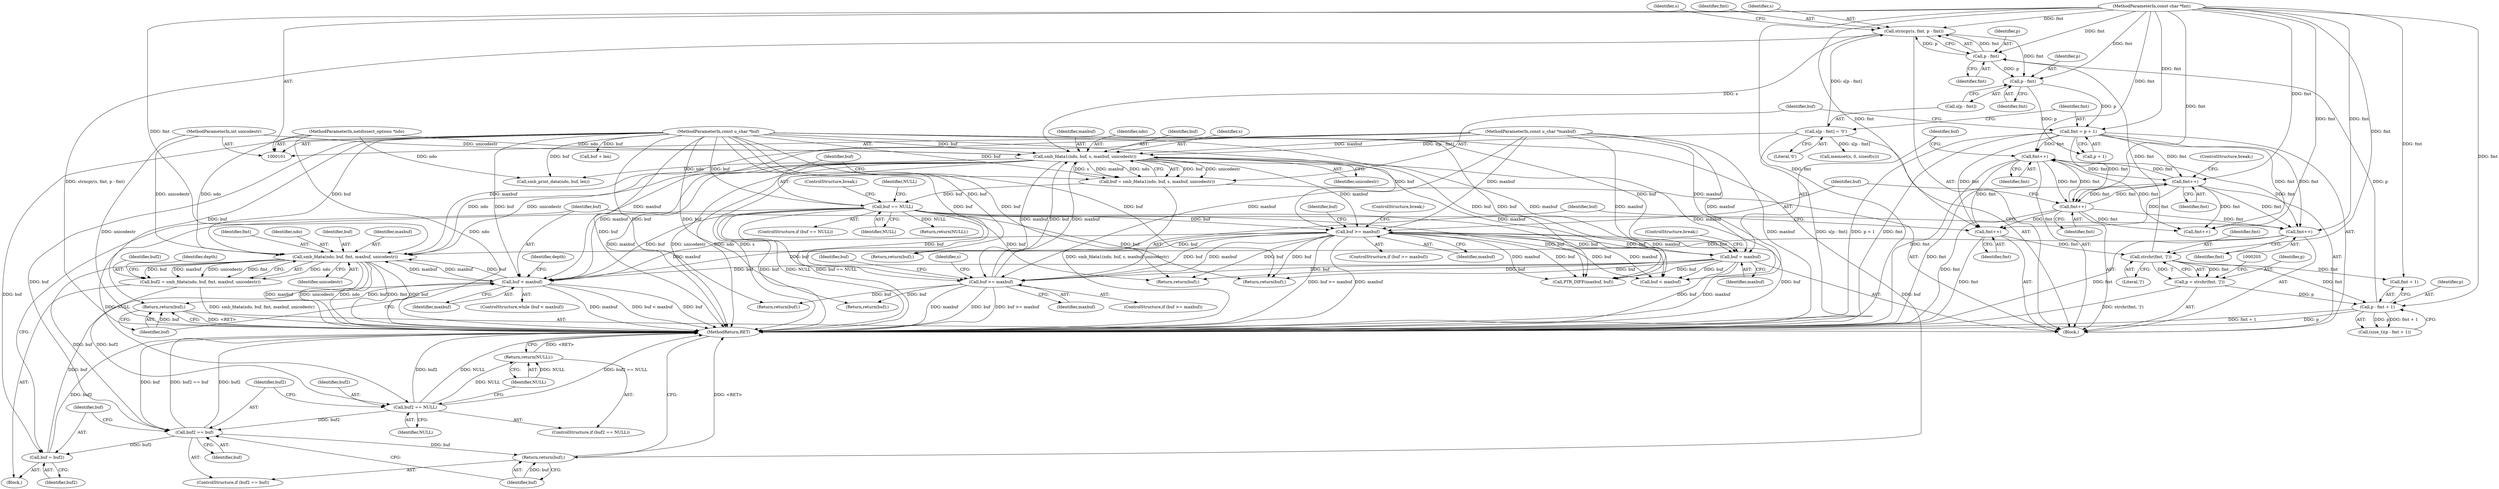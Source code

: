 digraph "0_tcpdump_24182d959f661327525a20d9a94c98a8ec016778@pointer" {
"1000135" [label="(Call,smb_fdata(ndo, buf, fmt, maxbuf, unicodestr))"];
"1000236" [label="(Call,smb_fdata1(ndo, buf, s, maxbuf, unicodestr))"];
"1000102" [label="(MethodParameterIn,netdissect_options *ndo)"];
"1000187" [label="(Call,buf >= maxbuf)"];
"1000243" [label="(Call,buf == NULL)"];
"1000234" [label="(Call,buf = smb_fdata1(ndo, buf, s, maxbuf, unicodestr))"];
"1000103" [label="(MethodParameterIn,const u_char *buf)"];
"1000173" [label="(Call,buf = maxbuf)"];
"1000164" [label="(Call,buf >= maxbuf)"];
"1000105" [label="(MethodParameterIn,const u_char *maxbuf)"];
"1000222" [label="(Call,s[p - fmt] = '\0')"];
"1000216" [label="(Call,strncpy(s, fmt, p - fmt))"];
"1000219" [label="(Call,p - fmt)"];
"1000206" [label="(Call,p - fmt + 1)"];
"1000197" [label="(Call,p = strchr(fmt, ']'))"];
"1000199" [label="(Call,strchr(fmt, ']'))"];
"1000184" [label="(Call,fmt++)"];
"1000171" [label="(Call,fmt++)"];
"1000257" [label="(Call,fmt++)"];
"1000229" [label="(Call,fmt = p + 1)"];
"1000225" [label="(Call,p - fmt)"];
"1000104" [label="(MethodParameterIn,const char *fmt)"];
"1000161" [label="(Call,fmt++)"];
"1000106" [label="(MethodParameterIn,int unicodestr)"];
"1000126" [label="(Call,buf < maxbuf)"];
"1000155" [label="(Call,buf = buf2)"];
"1000150" [label="(Call,buf2 == buf)"];
"1000144" [label="(Call,buf2 == NULL)"];
"1000133" [label="(Call,buf2 = smb_fdata(ndo, buf, fmt, maxbuf, unicodestr))"];
"1000135" [label="(Call,smb_fdata(ndo, buf, fmt, maxbuf, unicodestr))"];
"1000123" [label="(Call,fmt++)"];
"1000147" [label="(Return,return(NULL);)"];
"1000153" [label="(Return,return(buf);)"];
"1000158" [label="(Return,return(buf);)"];
"1000136" [label="(Identifier,ndo)"];
"1000231" [label="(Call,p + 1)"];
"1000180" [label="(Return,return(buf);)"];
"1000200" [label="(Identifier,fmt)"];
"1000242" [label="(ControlStructure,if (buf == NULL))"];
"1000171" [label="(Call,fmt++)"];
"1000226" [label="(Identifier,p)"];
"1000241" [label="(Identifier,unicodestr)"];
"1000191" [label="(Identifier,buf)"];
"1000161" [label="(Call,fmt++)"];
"1000103" [label="(MethodParameterIn,const u_char *buf)"];
"1000134" [label="(Identifier,buf2)"];
"1000257" [label="(Call,fmt++)"];
"1000243" [label="(Call,buf == NULL)"];
"1000290" [label="(Return,return(buf);)"];
"1000224" [label="(Identifier,s)"];
"1000147" [label="(Return,return(NULL);)"];
"1000219" [label="(Call,p - fmt)"];
"1000168" [label="(Identifier,buf)"];
"1000247" [label="(Identifier,NULL)"];
"1000282" [label="(Call,smb_print_data(ndo, buf, len))"];
"1000157" [label="(Identifier,buf2)"];
"1000220" [label="(Identifier,p)"];
"1000140" [label="(Identifier,unicodestr)"];
"1000292" [label="(MethodReturn,RET)"];
"1000137" [label="(Identifier,buf)"];
"1000173" [label="(Call,buf = maxbuf)"];
"1000156" [label="(Identifier,buf)"];
"1000216" [label="(Call,strncpy(s, fmt, p - fmt))"];
"1000222" [label="(Call,s[p - fmt] = '\0')"];
"1000104" [label="(MethodParameterIn,const char *fmt)"];
"1000185" [label="(Identifier,fmt)"];
"1000227" [label="(Identifier,fmt)"];
"1000245" [label="(Identifier,NULL)"];
"1000133" [label="(Call,buf2 = smb_fdata(ndo, buf, fmt, maxbuf, unicodestr))"];
"1000164" [label="(Call,buf >= maxbuf)"];
"1000154" [label="(Identifier,buf)"];
"1000246" [label="(Return,return(NULL);)"];
"1000201" [label="(Literal,']')"];
"1000129" [label="(Block,)"];
"1000187" [label="(Call,buf >= maxbuf)"];
"1000123" [label="(Call,fmt++)"];
"1000127" [label="(Identifier,buf)"];
"1000192" [label="(Call,memset(s, 0, sizeof(s)))"];
"1000244" [label="(Identifier,buf)"];
"1000146" [label="(Identifier,NULL)"];
"1000139" [label="(Identifier,maxbuf)"];
"1000106" [label="(MethodParameterIn,int unicodestr)"];
"1000128" [label="(Identifier,maxbuf)"];
"1000190" [label="(Return,return(buf);)"];
"1000218" [label="(Identifier,fmt)"];
"1000149" [label="(ControlStructure,if (buf2 == buf))"];
"1000102" [label="(MethodParameterIn,netdissect_options *ndo)"];
"1000172" [label="(Identifier,fmt)"];
"1000184" [label="(Call,fmt++)"];
"1000225" [label="(Call,p - fmt)"];
"1000206" [label="(Call,p - fmt + 1)"];
"1000223" [label="(Call,s[p - fmt])"];
"1000264" [label="(Call,buf < maxbuf)"];
"1000105" [label="(MethodParameterIn,const u_char *maxbuf)"];
"1000126" [label="(Call,buf < maxbuf)"];
"1000259" [label="(ControlStructure,break;)"];
"1000153" [label="(Return,return(buf);)"];
"1000159" [label="(Identifier,buf)"];
"1000198" [label="(Identifier,p)"];
"1000167" [label="(Return,return(buf);)"];
"1000214" [label="(Return,return(buf);)"];
"1000138" [label="(Identifier,fmt)"];
"1000169" [label="(ControlStructure,break;)"];
"1000258" [label="(Identifier,fmt)"];
"1000178" [label="(Call,fmt++)"];
"1000239" [label="(Identifier,s)"];
"1000166" [label="(Identifier,maxbuf)"];
"1000148" [label="(Identifier,NULL)"];
"1000186" [label="(ControlStructure,if (buf >= maxbuf))"];
"1000151" [label="(Identifier,buf2)"];
"1000236" [label="(Call,smb_fdata1(ndo, buf, s, maxbuf, unicodestr))"];
"1000207" [label="(Identifier,p)"];
"1000197" [label="(Call,p = strchr(fmt, ']'))"];
"1000125" [label="(ControlStructure,while (buf < maxbuf))"];
"1000199" [label="(Call,strchr(fmt, ']'))"];
"1000230" [label="(Identifier,fmt)"];
"1000204" [label="(Call,(size_t)(p - fmt + 1))"];
"1000234" [label="(Call,buf = smb_fdata1(ndo, buf, s, maxbuf, unicodestr))"];
"1000228" [label="(Literal,'\0')"];
"1000150" [label="(Call,buf2 == buf)"];
"1000165" [label="(Identifier,buf)"];
"1000162" [label="(Identifier,fmt)"];
"1000271" [label="(Call,PTR_DIFF(maxbuf, buf))"];
"1000145" [label="(Identifier,buf2)"];
"1000135" [label="(Call,smb_fdata(ndo, buf, fmt, maxbuf, unicodestr))"];
"1000176" [label="(ControlStructure,break;)"];
"1000124" [label="(Identifier,fmt)"];
"1000229" [label="(Call,fmt = p + 1)"];
"1000143" [label="(ControlStructure,if (buf2 == NULL))"];
"1000235" [label="(Identifier,buf)"];
"1000163" [label="(ControlStructure,if (buf >= maxbuf))"];
"1000158" [label="(Return,return(buf);)"];
"1000189" [label="(Identifier,maxbuf)"];
"1000174" [label="(Identifier,buf)"];
"1000240" [label="(Identifier,maxbuf)"];
"1000155" [label="(Call,buf = buf2)"];
"1000221" [label="(Identifier,fmt)"];
"1000121" [label="(Block,)"];
"1000287" [label="(Call,buf + len)"];
"1000237" [label="(Identifier,ndo)"];
"1000217" [label="(Identifier,s)"];
"1000188" [label="(Identifier,buf)"];
"1000175" [label="(Identifier,maxbuf)"];
"1000238" [label="(Identifier,buf)"];
"1000142" [label="(Identifier,depth)"];
"1000193" [label="(Identifier,s)"];
"1000248" [label="(ControlStructure,break;)"];
"1000208" [label="(Call,fmt + 1)"];
"1000144" [label="(Call,buf2 == NULL)"];
"1000152" [label="(Identifier,buf)"];
"1000132" [label="(Identifier,depth)"];
"1000135" -> "1000133"  [label="AST: "];
"1000135" -> "1000140"  [label="CFG: "];
"1000136" -> "1000135"  [label="AST: "];
"1000137" -> "1000135"  [label="AST: "];
"1000138" -> "1000135"  [label="AST: "];
"1000139" -> "1000135"  [label="AST: "];
"1000140" -> "1000135"  [label="AST: "];
"1000133" -> "1000135"  [label="CFG: "];
"1000135" -> "1000292"  [label="DDG: maxbuf"];
"1000135" -> "1000292"  [label="DDG: unicodestr"];
"1000135" -> "1000292"  [label="DDG: ndo"];
"1000135" -> "1000292"  [label="DDG: fmt"];
"1000135" -> "1000292"  [label="DDG: buf"];
"1000135" -> "1000126"  [label="DDG: maxbuf"];
"1000135" -> "1000133"  [label="DDG: ndo"];
"1000135" -> "1000133"  [label="DDG: buf"];
"1000135" -> "1000133"  [label="DDG: maxbuf"];
"1000135" -> "1000133"  [label="DDG: unicodestr"];
"1000135" -> "1000133"  [label="DDG: fmt"];
"1000236" -> "1000135"  [label="DDG: ndo"];
"1000236" -> "1000135"  [label="DDG: unicodestr"];
"1000102" -> "1000135"  [label="DDG: ndo"];
"1000126" -> "1000135"  [label="DDG: buf"];
"1000126" -> "1000135"  [label="DDG: maxbuf"];
"1000103" -> "1000135"  [label="DDG: buf"];
"1000105" -> "1000135"  [label="DDG: maxbuf"];
"1000106" -> "1000135"  [label="DDG: unicodestr"];
"1000123" -> "1000135"  [label="DDG: fmt"];
"1000104" -> "1000135"  [label="DDG: fmt"];
"1000135" -> "1000150"  [label="DDG: buf"];
"1000236" -> "1000234"  [label="AST: "];
"1000236" -> "1000241"  [label="CFG: "];
"1000237" -> "1000236"  [label="AST: "];
"1000238" -> "1000236"  [label="AST: "];
"1000239" -> "1000236"  [label="AST: "];
"1000240" -> "1000236"  [label="AST: "];
"1000241" -> "1000236"  [label="AST: "];
"1000234" -> "1000236"  [label="CFG: "];
"1000236" -> "1000292"  [label="DDG: ndo"];
"1000236" -> "1000292"  [label="DDG: s"];
"1000236" -> "1000292"  [label="DDG: maxbuf"];
"1000236" -> "1000292"  [label="DDG: unicodestr"];
"1000236" -> "1000126"  [label="DDG: maxbuf"];
"1000236" -> "1000164"  [label="DDG: maxbuf"];
"1000236" -> "1000173"  [label="DDG: maxbuf"];
"1000236" -> "1000187"  [label="DDG: maxbuf"];
"1000236" -> "1000234"  [label="DDG: buf"];
"1000236" -> "1000234"  [label="DDG: unicodestr"];
"1000236" -> "1000234"  [label="DDG: s"];
"1000236" -> "1000234"  [label="DDG: maxbuf"];
"1000236" -> "1000234"  [label="DDG: ndo"];
"1000102" -> "1000236"  [label="DDG: ndo"];
"1000187" -> "1000236"  [label="DDG: buf"];
"1000187" -> "1000236"  [label="DDG: maxbuf"];
"1000103" -> "1000236"  [label="DDG: buf"];
"1000222" -> "1000236"  [label="DDG: s[p - fmt]"];
"1000216" -> "1000236"  [label="DDG: s"];
"1000105" -> "1000236"  [label="DDG: maxbuf"];
"1000106" -> "1000236"  [label="DDG: unicodestr"];
"1000236" -> "1000264"  [label="DDG: maxbuf"];
"1000236" -> "1000271"  [label="DDG: maxbuf"];
"1000236" -> "1000282"  [label="DDG: ndo"];
"1000102" -> "1000101"  [label="AST: "];
"1000102" -> "1000292"  [label="DDG: ndo"];
"1000102" -> "1000282"  [label="DDG: ndo"];
"1000187" -> "1000186"  [label="AST: "];
"1000187" -> "1000189"  [label="CFG: "];
"1000188" -> "1000187"  [label="AST: "];
"1000189" -> "1000187"  [label="AST: "];
"1000191" -> "1000187"  [label="CFG: "];
"1000193" -> "1000187"  [label="CFG: "];
"1000187" -> "1000292"  [label="DDG: buf"];
"1000187" -> "1000292"  [label="DDG: buf >= maxbuf"];
"1000187" -> "1000292"  [label="DDG: maxbuf"];
"1000243" -> "1000187"  [label="DDG: buf"];
"1000173" -> "1000187"  [label="DDG: buf"];
"1000164" -> "1000187"  [label="DDG: buf"];
"1000164" -> "1000187"  [label="DDG: maxbuf"];
"1000103" -> "1000187"  [label="DDG: buf"];
"1000105" -> "1000187"  [label="DDG: maxbuf"];
"1000187" -> "1000190"  [label="DDG: buf"];
"1000187" -> "1000214"  [label="DDG: buf"];
"1000243" -> "1000242"  [label="AST: "];
"1000243" -> "1000245"  [label="CFG: "];
"1000244" -> "1000243"  [label="AST: "];
"1000245" -> "1000243"  [label="AST: "];
"1000247" -> "1000243"  [label="CFG: "];
"1000248" -> "1000243"  [label="CFG: "];
"1000243" -> "1000292"  [label="DDG: NULL"];
"1000243" -> "1000292"  [label="DDG: buf"];
"1000243" -> "1000292"  [label="DDG: buf == NULL"];
"1000243" -> "1000126"  [label="DDG: buf"];
"1000243" -> "1000144"  [label="DDG: NULL"];
"1000243" -> "1000164"  [label="DDG: buf"];
"1000243" -> "1000180"  [label="DDG: buf"];
"1000234" -> "1000243"  [label="DDG: buf"];
"1000103" -> "1000243"  [label="DDG: buf"];
"1000243" -> "1000246"  [label="DDG: NULL"];
"1000243" -> "1000264"  [label="DDG: buf"];
"1000243" -> "1000271"  [label="DDG: buf"];
"1000243" -> "1000290"  [label="DDG: buf"];
"1000234" -> "1000121"  [label="AST: "];
"1000235" -> "1000234"  [label="AST: "];
"1000244" -> "1000234"  [label="CFG: "];
"1000234" -> "1000292"  [label="DDG: smb_fdata1(ndo, buf, s, maxbuf, unicodestr)"];
"1000103" -> "1000234"  [label="DDG: buf"];
"1000103" -> "1000101"  [label="AST: "];
"1000103" -> "1000292"  [label="DDG: buf"];
"1000103" -> "1000126"  [label="DDG: buf"];
"1000103" -> "1000150"  [label="DDG: buf"];
"1000103" -> "1000153"  [label="DDG: buf"];
"1000103" -> "1000155"  [label="DDG: buf"];
"1000103" -> "1000158"  [label="DDG: buf"];
"1000103" -> "1000164"  [label="DDG: buf"];
"1000103" -> "1000167"  [label="DDG: buf"];
"1000103" -> "1000173"  [label="DDG: buf"];
"1000103" -> "1000180"  [label="DDG: buf"];
"1000103" -> "1000190"  [label="DDG: buf"];
"1000103" -> "1000214"  [label="DDG: buf"];
"1000103" -> "1000264"  [label="DDG: buf"];
"1000103" -> "1000271"  [label="DDG: buf"];
"1000103" -> "1000282"  [label="DDG: buf"];
"1000103" -> "1000287"  [label="DDG: buf"];
"1000103" -> "1000290"  [label="DDG: buf"];
"1000173" -> "1000121"  [label="AST: "];
"1000173" -> "1000175"  [label="CFG: "];
"1000174" -> "1000173"  [label="AST: "];
"1000175" -> "1000173"  [label="AST: "];
"1000176" -> "1000173"  [label="CFG: "];
"1000173" -> "1000292"  [label="DDG: buf"];
"1000173" -> "1000292"  [label="DDG: maxbuf"];
"1000173" -> "1000126"  [label="DDG: buf"];
"1000173" -> "1000164"  [label="DDG: buf"];
"1000164" -> "1000173"  [label="DDG: maxbuf"];
"1000105" -> "1000173"  [label="DDG: maxbuf"];
"1000173" -> "1000180"  [label="DDG: buf"];
"1000173" -> "1000264"  [label="DDG: buf"];
"1000173" -> "1000271"  [label="DDG: buf"];
"1000173" -> "1000290"  [label="DDG: buf"];
"1000164" -> "1000163"  [label="AST: "];
"1000164" -> "1000166"  [label="CFG: "];
"1000165" -> "1000164"  [label="AST: "];
"1000166" -> "1000164"  [label="AST: "];
"1000168" -> "1000164"  [label="CFG: "];
"1000169" -> "1000164"  [label="CFG: "];
"1000164" -> "1000292"  [label="DDG: buf >= maxbuf"];
"1000164" -> "1000292"  [label="DDG: maxbuf"];
"1000164" -> "1000292"  [label="DDG: buf"];
"1000164" -> "1000126"  [label="DDG: buf"];
"1000164" -> "1000126"  [label="DDG: maxbuf"];
"1000105" -> "1000164"  [label="DDG: maxbuf"];
"1000164" -> "1000167"  [label="DDG: buf"];
"1000164" -> "1000180"  [label="DDG: buf"];
"1000164" -> "1000264"  [label="DDG: buf"];
"1000164" -> "1000264"  [label="DDG: maxbuf"];
"1000164" -> "1000271"  [label="DDG: maxbuf"];
"1000164" -> "1000271"  [label="DDG: buf"];
"1000164" -> "1000290"  [label="DDG: buf"];
"1000105" -> "1000101"  [label="AST: "];
"1000105" -> "1000292"  [label="DDG: maxbuf"];
"1000105" -> "1000126"  [label="DDG: maxbuf"];
"1000105" -> "1000264"  [label="DDG: maxbuf"];
"1000105" -> "1000271"  [label="DDG: maxbuf"];
"1000222" -> "1000121"  [label="AST: "];
"1000222" -> "1000228"  [label="CFG: "];
"1000223" -> "1000222"  [label="AST: "];
"1000228" -> "1000222"  [label="AST: "];
"1000230" -> "1000222"  [label="CFG: "];
"1000222" -> "1000292"  [label="DDG: s[p - fmt]"];
"1000222" -> "1000192"  [label="DDG: s[p - fmt]"];
"1000222" -> "1000216"  [label="DDG: s[p - fmt]"];
"1000216" -> "1000121"  [label="AST: "];
"1000216" -> "1000219"  [label="CFG: "];
"1000217" -> "1000216"  [label="AST: "];
"1000218" -> "1000216"  [label="AST: "];
"1000219" -> "1000216"  [label="AST: "];
"1000224" -> "1000216"  [label="CFG: "];
"1000216" -> "1000292"  [label="DDG: strncpy(s, fmt, p - fmt)"];
"1000219" -> "1000216"  [label="DDG: fmt"];
"1000219" -> "1000216"  [label="DDG: p"];
"1000104" -> "1000216"  [label="DDG: fmt"];
"1000216" -> "1000225"  [label="DDG: fmt"];
"1000219" -> "1000221"  [label="CFG: "];
"1000220" -> "1000219"  [label="AST: "];
"1000221" -> "1000219"  [label="AST: "];
"1000206" -> "1000219"  [label="DDG: p"];
"1000104" -> "1000219"  [label="DDG: fmt"];
"1000199" -> "1000219"  [label="DDG: fmt"];
"1000219" -> "1000225"  [label="DDG: p"];
"1000206" -> "1000204"  [label="AST: "];
"1000206" -> "1000208"  [label="CFG: "];
"1000207" -> "1000206"  [label="AST: "];
"1000208" -> "1000206"  [label="AST: "];
"1000204" -> "1000206"  [label="CFG: "];
"1000206" -> "1000292"  [label="DDG: fmt + 1"];
"1000206" -> "1000292"  [label="DDG: p"];
"1000206" -> "1000204"  [label="DDG: p"];
"1000206" -> "1000204"  [label="DDG: fmt + 1"];
"1000197" -> "1000206"  [label="DDG: p"];
"1000199" -> "1000206"  [label="DDG: fmt"];
"1000104" -> "1000206"  [label="DDG: fmt"];
"1000197" -> "1000121"  [label="AST: "];
"1000197" -> "1000199"  [label="CFG: "];
"1000198" -> "1000197"  [label="AST: "];
"1000199" -> "1000197"  [label="AST: "];
"1000205" -> "1000197"  [label="CFG: "];
"1000197" -> "1000292"  [label="DDG: strchr(fmt, ']')"];
"1000199" -> "1000197"  [label="DDG: fmt"];
"1000199" -> "1000197"  [label="DDG: ']'"];
"1000199" -> "1000201"  [label="CFG: "];
"1000200" -> "1000199"  [label="AST: "];
"1000201" -> "1000199"  [label="AST: "];
"1000184" -> "1000199"  [label="DDG: fmt"];
"1000104" -> "1000199"  [label="DDG: fmt"];
"1000199" -> "1000208"  [label="DDG: fmt"];
"1000184" -> "1000121"  [label="AST: "];
"1000184" -> "1000185"  [label="CFG: "];
"1000185" -> "1000184"  [label="AST: "];
"1000188" -> "1000184"  [label="CFG: "];
"1000184" -> "1000292"  [label="DDG: fmt"];
"1000171" -> "1000184"  [label="DDG: fmt"];
"1000257" -> "1000184"  [label="DDG: fmt"];
"1000229" -> "1000184"  [label="DDG: fmt"];
"1000161" -> "1000184"  [label="DDG: fmt"];
"1000104" -> "1000184"  [label="DDG: fmt"];
"1000171" -> "1000121"  [label="AST: "];
"1000171" -> "1000172"  [label="CFG: "];
"1000172" -> "1000171"  [label="AST: "];
"1000174" -> "1000171"  [label="CFG: "];
"1000171" -> "1000292"  [label="DDG: fmt"];
"1000171" -> "1000123"  [label="DDG: fmt"];
"1000171" -> "1000161"  [label="DDG: fmt"];
"1000257" -> "1000171"  [label="DDG: fmt"];
"1000229" -> "1000171"  [label="DDG: fmt"];
"1000161" -> "1000171"  [label="DDG: fmt"];
"1000104" -> "1000171"  [label="DDG: fmt"];
"1000171" -> "1000178"  [label="DDG: fmt"];
"1000171" -> "1000257"  [label="DDG: fmt"];
"1000257" -> "1000121"  [label="AST: "];
"1000257" -> "1000258"  [label="CFG: "];
"1000258" -> "1000257"  [label="AST: "];
"1000259" -> "1000257"  [label="CFG: "];
"1000257" -> "1000292"  [label="DDG: fmt"];
"1000257" -> "1000123"  [label="DDG: fmt"];
"1000257" -> "1000161"  [label="DDG: fmt"];
"1000257" -> "1000178"  [label="DDG: fmt"];
"1000229" -> "1000257"  [label="DDG: fmt"];
"1000161" -> "1000257"  [label="DDG: fmt"];
"1000104" -> "1000257"  [label="DDG: fmt"];
"1000229" -> "1000121"  [label="AST: "];
"1000229" -> "1000231"  [label="CFG: "];
"1000230" -> "1000229"  [label="AST: "];
"1000231" -> "1000229"  [label="AST: "];
"1000235" -> "1000229"  [label="CFG: "];
"1000229" -> "1000292"  [label="DDG: p + 1"];
"1000229" -> "1000292"  [label="DDG: fmt"];
"1000229" -> "1000123"  [label="DDG: fmt"];
"1000229" -> "1000161"  [label="DDG: fmt"];
"1000229" -> "1000178"  [label="DDG: fmt"];
"1000225" -> "1000229"  [label="DDG: p"];
"1000104" -> "1000229"  [label="DDG: fmt"];
"1000225" -> "1000223"  [label="AST: "];
"1000225" -> "1000227"  [label="CFG: "];
"1000226" -> "1000225"  [label="AST: "];
"1000227" -> "1000225"  [label="AST: "];
"1000223" -> "1000225"  [label="CFG: "];
"1000104" -> "1000225"  [label="DDG: fmt"];
"1000225" -> "1000231"  [label="DDG: p"];
"1000104" -> "1000101"  [label="AST: "];
"1000104" -> "1000292"  [label="DDG: fmt"];
"1000104" -> "1000123"  [label="DDG: fmt"];
"1000104" -> "1000161"  [label="DDG: fmt"];
"1000104" -> "1000178"  [label="DDG: fmt"];
"1000104" -> "1000208"  [label="DDG: fmt"];
"1000161" -> "1000121"  [label="AST: "];
"1000161" -> "1000162"  [label="CFG: "];
"1000162" -> "1000161"  [label="AST: "];
"1000165" -> "1000161"  [label="CFG: "];
"1000161" -> "1000292"  [label="DDG: fmt"];
"1000161" -> "1000123"  [label="DDG: fmt"];
"1000161" -> "1000178"  [label="DDG: fmt"];
"1000106" -> "1000101"  [label="AST: "];
"1000106" -> "1000292"  [label="DDG: unicodestr"];
"1000126" -> "1000125"  [label="AST: "];
"1000126" -> "1000128"  [label="CFG: "];
"1000127" -> "1000126"  [label="AST: "];
"1000128" -> "1000126"  [label="AST: "];
"1000132" -> "1000126"  [label="CFG: "];
"1000159" -> "1000126"  [label="CFG: "];
"1000126" -> "1000292"  [label="DDG: buf < maxbuf"];
"1000126" -> "1000292"  [label="DDG: buf"];
"1000126" -> "1000292"  [label="DDG: maxbuf"];
"1000155" -> "1000126"  [label="DDG: buf"];
"1000126" -> "1000158"  [label="DDG: buf"];
"1000155" -> "1000129"  [label="AST: "];
"1000155" -> "1000157"  [label="CFG: "];
"1000156" -> "1000155"  [label="AST: "];
"1000157" -> "1000155"  [label="AST: "];
"1000127" -> "1000155"  [label="CFG: "];
"1000155" -> "1000292"  [label="DDG: buf2"];
"1000150" -> "1000155"  [label="DDG: buf2"];
"1000150" -> "1000149"  [label="AST: "];
"1000150" -> "1000152"  [label="CFG: "];
"1000151" -> "1000150"  [label="AST: "];
"1000152" -> "1000150"  [label="AST: "];
"1000154" -> "1000150"  [label="CFG: "];
"1000156" -> "1000150"  [label="CFG: "];
"1000150" -> "1000292"  [label="DDG: buf2"];
"1000150" -> "1000292"  [label="DDG: buf"];
"1000150" -> "1000292"  [label="DDG: buf2 == buf"];
"1000144" -> "1000150"  [label="DDG: buf2"];
"1000150" -> "1000153"  [label="DDG: buf"];
"1000144" -> "1000143"  [label="AST: "];
"1000144" -> "1000146"  [label="CFG: "];
"1000145" -> "1000144"  [label="AST: "];
"1000146" -> "1000144"  [label="AST: "];
"1000148" -> "1000144"  [label="CFG: "];
"1000151" -> "1000144"  [label="CFG: "];
"1000144" -> "1000292"  [label="DDG: buf2 == NULL"];
"1000144" -> "1000292"  [label="DDG: buf2"];
"1000144" -> "1000292"  [label="DDG: NULL"];
"1000133" -> "1000144"  [label="DDG: buf2"];
"1000144" -> "1000147"  [label="DDG: NULL"];
"1000133" -> "1000129"  [label="AST: "];
"1000134" -> "1000133"  [label="AST: "];
"1000142" -> "1000133"  [label="CFG: "];
"1000133" -> "1000292"  [label="DDG: smb_fdata(ndo, buf, fmt, maxbuf, unicodestr)"];
"1000123" -> "1000121"  [label="AST: "];
"1000123" -> "1000124"  [label="CFG: "];
"1000124" -> "1000123"  [label="AST: "];
"1000127" -> "1000123"  [label="CFG: "];
"1000123" -> "1000292"  [label="DDG: fmt"];
"1000147" -> "1000143"  [label="AST: "];
"1000147" -> "1000148"  [label="CFG: "];
"1000148" -> "1000147"  [label="AST: "];
"1000292" -> "1000147"  [label="CFG: "];
"1000147" -> "1000292"  [label="DDG: <RET>"];
"1000148" -> "1000147"  [label="DDG: NULL"];
"1000153" -> "1000149"  [label="AST: "];
"1000153" -> "1000154"  [label="CFG: "];
"1000154" -> "1000153"  [label="AST: "];
"1000292" -> "1000153"  [label="CFG: "];
"1000153" -> "1000292"  [label="DDG: <RET>"];
"1000154" -> "1000153"  [label="DDG: buf"];
"1000158" -> "1000121"  [label="AST: "];
"1000158" -> "1000159"  [label="CFG: "];
"1000159" -> "1000158"  [label="AST: "];
"1000292" -> "1000158"  [label="CFG: "];
"1000158" -> "1000292"  [label="DDG: <RET>"];
"1000159" -> "1000158"  [label="DDG: buf"];
}
